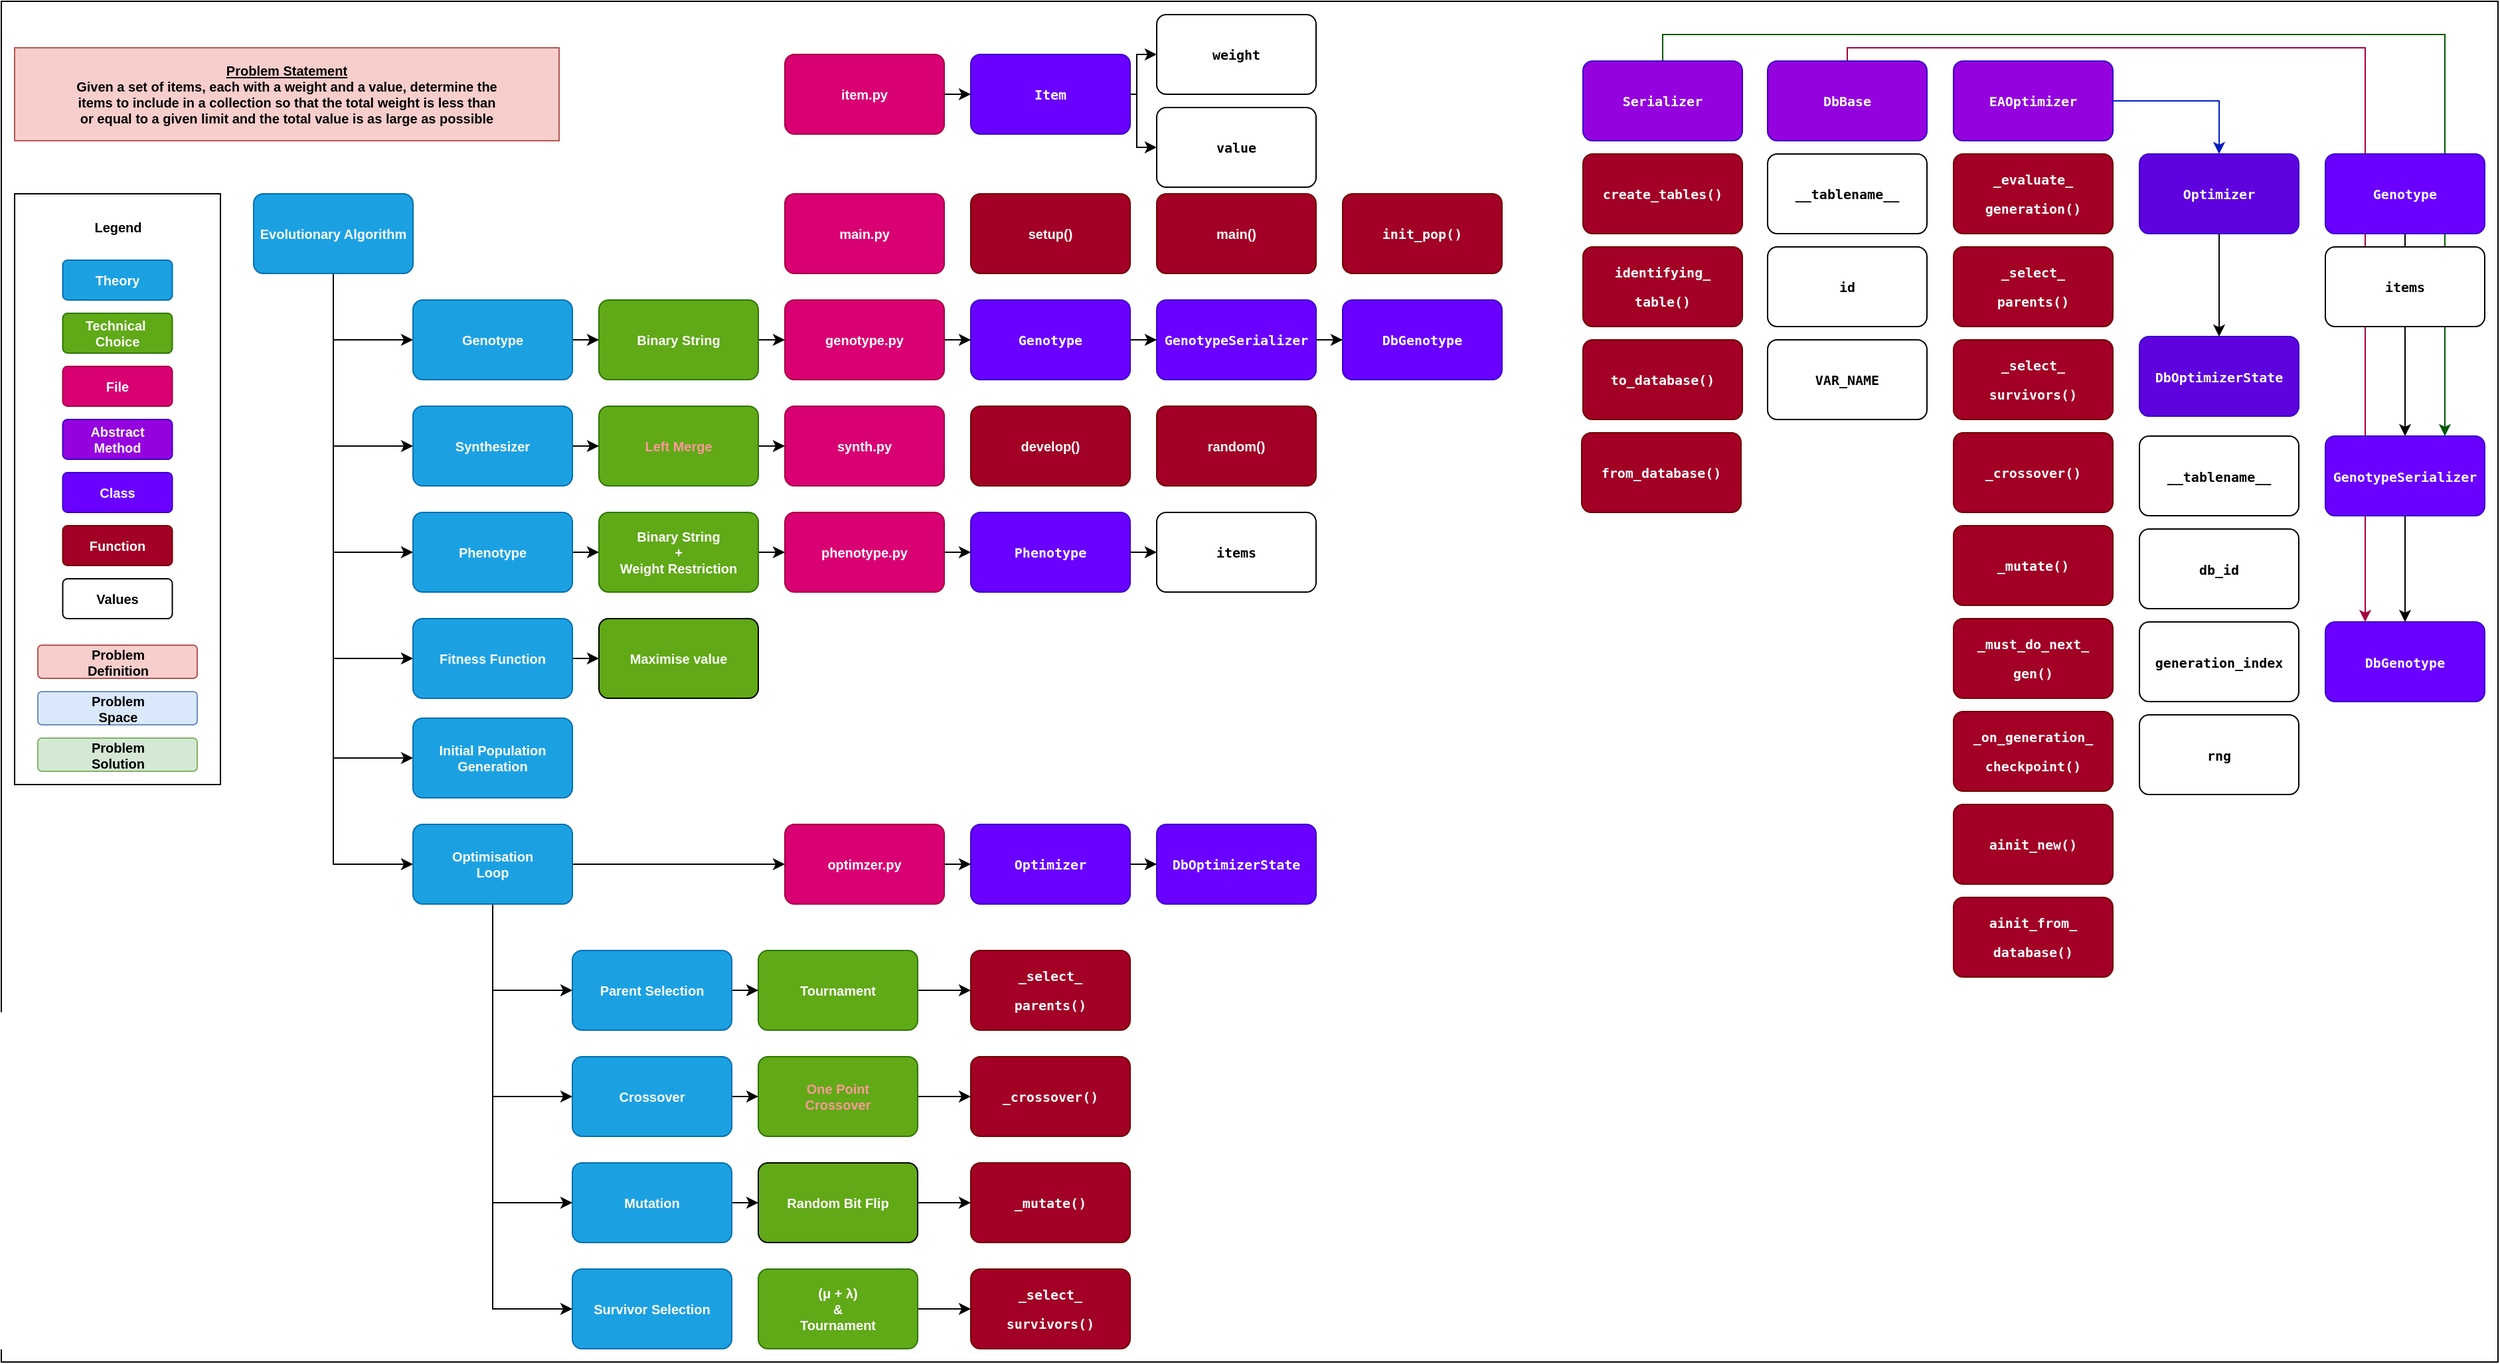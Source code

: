 <mxfile version="20.7.4" type="device"><diagram id="W5KjktX3n_wFIGLKSv_B" name="Page-1"><mxGraphModel dx="1010" dy="140" grid="1" gridSize="5" guides="1" tooltips="1" connect="1" arrows="1" fold="1" page="1" pageScale="1" pageWidth="827" pageHeight="1169" math="0" shadow="0"><root><mxCell id="0"/><mxCell id="1" parent="0"/><mxCell id="Mqz21ucd3RCRFGhX1ZIY-113" value="" style="whiteSpace=wrap;html=1;fontSize=10;fillColor=none;" vertex="1" parent="1"><mxGeometry x="-810" y="15" width="1880" height="1025" as="geometry"/></mxCell><mxCell id="VMSMrq-cr22wkOztkjRs-1" value="" style="whiteSpace=wrap;html=1;fontFamily=Helvetica;fontSize=10;fontStyle=1;arcSize=12;fillColor=default;" parent="1" vertex="1"><mxGeometry x="-800" y="160" width="155" height="445" as="geometry"/></mxCell><mxCell id="VMSMrq-cr22wkOztkjRs-2" style="edgeStyle=orthogonalEdgeStyle;rounded=0;orthogonalLoop=1;jettySize=auto;html=1;fontFamily=Helvetica;align=center;fontStyle=1;fontSize=10;arcSize=12;" parent="1" source="VMSMrq-cr22wkOztkjRs-11" target="VMSMrq-cr22wkOztkjRs-13" edge="1"><mxGeometry relative="1" as="geometry"><Array as="points"><mxPoint x="-560" y="270"/></Array></mxGeometry></mxCell><mxCell id="VMSMrq-cr22wkOztkjRs-3" style="edgeStyle=orthogonalEdgeStyle;rounded=0;orthogonalLoop=1;jettySize=auto;html=1;entryX=0;entryY=0.5;entryDx=0;entryDy=0;fontStyle=1;fontSize=10;arcSize=12;" parent="1" source="VMSMrq-cr22wkOztkjRs-11" target="VMSMrq-cr22wkOztkjRs-19" edge="1"><mxGeometry relative="1" as="geometry"/></mxCell><mxCell id="VMSMrq-cr22wkOztkjRs-4" style="edgeStyle=orthogonalEdgeStyle;rounded=0;orthogonalLoop=1;jettySize=auto;html=1;entryX=0;entryY=0.5;entryDx=0;entryDy=0;fontStyle=1;fontSize=10;arcSize=12;" parent="1" source="VMSMrq-cr22wkOztkjRs-11" target="VMSMrq-cr22wkOztkjRs-12" edge="1"><mxGeometry relative="1" as="geometry"/></mxCell><mxCell id="VMSMrq-cr22wkOztkjRs-5" style="edgeStyle=orthogonalEdgeStyle;rounded=0;orthogonalLoop=1;jettySize=auto;html=1;entryX=0;entryY=0.5;entryDx=0;entryDy=0;fontStyle=1;fontSize=10;arcSize=12;" parent="1" source="VMSMrq-cr22wkOztkjRs-11" target="VMSMrq-cr22wkOztkjRs-20" edge="1"><mxGeometry relative="1" as="geometry"/></mxCell><mxCell id="VMSMrq-cr22wkOztkjRs-10" style="edgeStyle=orthogonalEdgeStyle;rounded=0;orthogonalLoop=1;jettySize=auto;html=1;entryX=0;entryY=0.5;entryDx=0;entryDy=0;fontStyle=1;fontSize=10;arcSize=12;" parent="1" source="VMSMrq-cr22wkOztkjRs-11" target="VMSMrq-cr22wkOztkjRs-21" edge="1"><mxGeometry relative="1" as="geometry"/></mxCell><mxCell id="Mqz21ucd3RCRFGhX1ZIY-11" style="edgeStyle=orthogonalEdgeStyle;rounded=0;orthogonalLoop=1;jettySize=auto;html=1;entryX=0;entryY=0.5;entryDx=0;entryDy=0;fontSize=10;fontStyle=1" edge="1" parent="1" source="VMSMrq-cr22wkOztkjRs-11" target="Mqz21ucd3RCRFGhX1ZIY-6"><mxGeometry relative="1" as="geometry"/></mxCell><mxCell id="VMSMrq-cr22wkOztkjRs-11" value="Evolutionary Algorithm" style="rounded=1;whiteSpace=wrap;html=1;fontFamily=Helvetica;align=center;fontStyle=1;fontSize=10;fillColor=#1ba1e2;strokeColor=#006EAF;fontColor=#ffffff;arcSize=12;" parent="1" vertex="1"><mxGeometry x="-620" y="160" width="120" height="60" as="geometry"/></mxCell><mxCell id="Mqz21ucd3RCRFGhX1ZIY-69" value="" style="edgeStyle=orthogonalEdgeStyle;rounded=0;orthogonalLoop=1;jettySize=auto;html=1;fontSize=10;" edge="1" parent="1" source="VMSMrq-cr22wkOztkjRs-12" target="VMSMrq-cr22wkOztkjRs-38"><mxGeometry relative="1" as="geometry"/></mxCell><mxCell id="VMSMrq-cr22wkOztkjRs-12" value="Phenotype" style="rounded=1;whiteSpace=wrap;html=1;fontFamily=Helvetica;align=center;fontStyle=1;fontSize=10;fillColor=#1ba1e2;strokeColor=#006EAF;fontColor=#ffffff;arcSize=12;" parent="1" vertex="1"><mxGeometry x="-500" y="400" width="120" height="60" as="geometry"/></mxCell><mxCell id="Mqz21ucd3RCRFGhX1ZIY-67" value="" style="edgeStyle=orthogonalEdgeStyle;rounded=0;orthogonalLoop=1;jettySize=auto;html=1;fontSize=10;" edge="1" parent="1" source="VMSMrq-cr22wkOztkjRs-13" target="VMSMrq-cr22wkOztkjRs-39"><mxGeometry relative="1" as="geometry"/></mxCell><mxCell id="VMSMrq-cr22wkOztkjRs-13" value="Genotype" style="rounded=1;whiteSpace=wrap;html=1;fontFamily=Helvetica;align=center;fontStyle=1;fontSize=10;fillColor=#1ba1e2;strokeColor=#006EAF;fontColor=#ffffff;arcSize=12;" parent="1" vertex="1"><mxGeometry x="-500" y="240" width="120" height="60" as="geometry"/></mxCell><mxCell id="Mqz21ucd3RCRFGhX1ZIY-75" value="" style="edgeStyle=orthogonalEdgeStyle;rounded=0;orthogonalLoop=1;jettySize=auto;html=1;fontSize=10;" edge="1" parent="1" source="VMSMrq-cr22wkOztkjRs-14" target="VMSMrq-cr22wkOztkjRs-41"><mxGeometry relative="1" as="geometry"/></mxCell><mxCell id="VMSMrq-cr22wkOztkjRs-14" value="Crossover" style="rounded=1;whiteSpace=wrap;html=1;fontFamily=Helvetica;align=center;fontStyle=1;fontSize=10;fillColor=#1ba1e2;strokeColor=#006EAF;fontColor=#ffffff;arcSize=12;" parent="1" vertex="1"><mxGeometry x="-380" y="810" width="120" height="60" as="geometry"/></mxCell><mxCell id="VMSMrq-cr22wkOztkjRs-15" value="&lt;span style=&quot;font-size: 10px;&quot;&gt;Legend&lt;/span&gt;" style="text;html=1;strokeColor=none;fillColor=none;align=center;verticalAlign=middle;whiteSpace=wrap;rounded=0;fontFamily=Helvetica;fontSize=10;fontStyle=1;arcSize=12;" parent="1" vertex="1"><mxGeometry x="-752.5" y="170" width="60" height="30" as="geometry"/></mxCell><mxCell id="Mqz21ucd3RCRFGhX1ZIY-109" value="" style="edgeStyle=orthogonalEdgeStyle;rounded=0;orthogonalLoop=1;jettySize=auto;html=1;fontSize=10;" edge="1" parent="1" source="VMSMrq-cr22wkOztkjRs-16" target="Mqz21ucd3RCRFGhX1ZIY-108"><mxGeometry relative="1" as="geometry"/></mxCell><mxCell id="VMSMrq-cr22wkOztkjRs-16" value="Parent Selection" style="rounded=1;whiteSpace=wrap;html=1;fillColor=#1ba1e2;strokeColor=#006EAF;fontStyle=1;fontColor=#ffffff;fontSize=10;arcSize=12;" parent="1" vertex="1"><mxGeometry x="-380" y="730" width="120" height="60" as="geometry"/></mxCell><mxCell id="Mqz21ucd3RCRFGhX1ZIY-76" value="" style="edgeStyle=orthogonalEdgeStyle;rounded=0;orthogonalLoop=1;jettySize=auto;html=1;fontSize=10;" edge="1" parent="1" source="VMSMrq-cr22wkOztkjRs-17" target="VMSMrq-cr22wkOztkjRs-42"><mxGeometry relative="1" as="geometry"/></mxCell><mxCell id="VMSMrq-cr22wkOztkjRs-17" value="Mutation" style="rounded=1;whiteSpace=wrap;html=1;fillColor=#1ba1e2;strokeColor=#006EAF;fontStyle=1;fontColor=#ffffff;fontSize=10;arcSize=12;" parent="1" vertex="1"><mxGeometry x="-380" y="890" width="120" height="60" as="geometry"/></mxCell><mxCell id="VMSMrq-cr22wkOztkjRs-18" value="Survivor Selection" style="rounded=1;whiteSpace=wrap;html=1;fillColor=#1ba1e2;strokeColor=#006EAF;fontStyle=1;fontColor=#ffffff;fontSize=10;arcSize=12;" parent="1" vertex="1"><mxGeometry x="-380" y="970" width="120" height="60" as="geometry"/></mxCell><mxCell id="Mqz21ucd3RCRFGhX1ZIY-68" value="" style="edgeStyle=orthogonalEdgeStyle;rounded=0;orthogonalLoop=1;jettySize=auto;html=1;fontSize=10;" edge="1" parent="1" source="VMSMrq-cr22wkOztkjRs-19" target="VMSMrq-cr22wkOztkjRs-40"><mxGeometry relative="1" as="geometry"/></mxCell><mxCell id="VMSMrq-cr22wkOztkjRs-19" value="Synthesizer" style="rounded=1;whiteSpace=wrap;html=1;fillColor=#1ba1e2;strokeColor=#006EAF;fontStyle=1;fontColor=#ffffff;fontSize=10;arcSize=12;" parent="1" vertex="1"><mxGeometry x="-500" y="320" width="120" height="60" as="geometry"/></mxCell><mxCell id="VMSMrq-cr22wkOztkjRs-20" value="Initial Population Generation" style="rounded=1;whiteSpace=wrap;html=1;fillColor=#1ba1e2;strokeColor=#006EAF;fontStyle=1;fontColor=#ffffff;fontSize=10;arcSize=12;" parent="1" vertex="1"><mxGeometry x="-500" y="555" width="120" height="60" as="geometry"/></mxCell><mxCell id="Mqz21ucd3RCRFGhX1ZIY-70" value="" style="edgeStyle=orthogonalEdgeStyle;rounded=0;orthogonalLoop=1;jettySize=auto;html=1;fontSize=10;" edge="1" parent="1" source="VMSMrq-cr22wkOztkjRs-21" target="VMSMrq-cr22wkOztkjRs-52"><mxGeometry relative="1" as="geometry"/></mxCell><mxCell id="VMSMrq-cr22wkOztkjRs-21" value="Fitness Function" style="rounded=1;whiteSpace=wrap;html=1;fillColor=#1ba1e2;strokeColor=#006EAF;fontStyle=1;fontColor=#ffffff;fontSize=10;arcSize=12;" parent="1" vertex="1"><mxGeometry x="-500" y="480" width="120" height="60" as="geometry"/></mxCell><mxCell id="VMSMrq-cr22wkOztkjRs-24" value="Problem&lt;br&gt;Definition" style="rounded=1;whiteSpace=wrap;html=1;fillColor=#f8cecc;strokeColor=#b85450;fontStyle=1;labelBorderColor=none;fontSize=10;arcSize=12;" parent="1" vertex="1"><mxGeometry x="-782.5" y="500" width="120" height="25" as="geometry"/></mxCell><mxCell id="VMSMrq-cr22wkOztkjRs-36" value="&lt;span style=&quot;font-size: 10px;&quot;&gt;&lt;u style=&quot;font-size: 10px;&quot;&gt;Problem Statement&lt;/u&gt;&lt;/span&gt;&lt;br style=&quot;font-size: 10px;&quot;&gt;Given a set of items, each with a weight and a value, determine the &lt;br style=&quot;font-size: 10px;&quot;&gt;items to include in a collection so that the total weight is less than &lt;br style=&quot;font-size: 10px;&quot;&gt;or equal to a given limit and the total value is as large as possible" style="whiteSpace=wrap;html=1;fontStyle=1;fontSize=10;arcSize=12;fillColor=#f8cecc;strokeColor=#b85450;" parent="1" vertex="1"><mxGeometry x="-800" y="50" width="410" height="70" as="geometry"/></mxCell><mxCell id="Mqz21ucd3RCRFGhX1ZIY-73" value="" style="edgeStyle=orthogonalEdgeStyle;rounded=0;orthogonalLoop=1;jettySize=auto;html=1;fontSize=10;" edge="1" parent="1" source="VMSMrq-cr22wkOztkjRs-38" target="VMSMrq-cr22wkOztkjRs-43"><mxGeometry relative="1" as="geometry"/></mxCell><mxCell id="VMSMrq-cr22wkOztkjRs-38" value="Binary String&lt;br style=&quot;font-size: 10px;&quot;&gt;+ &lt;br style=&quot;font-size: 10px;&quot;&gt;Weight Restriction" style="rounded=1;whiteSpace=wrap;html=1;fillColor=#60a917;fontColor=#ffffff;strokeColor=#2D7600;fontStyle=1;fontSize=10;arcSize=12;" parent="1" vertex="1"><mxGeometry x="-360" y="400" width="120" height="60" as="geometry"/></mxCell><mxCell id="Mqz21ucd3RCRFGhX1ZIY-71" value="" style="edgeStyle=orthogonalEdgeStyle;rounded=0;orthogonalLoop=1;jettySize=auto;html=1;fontSize=10;" edge="1" parent="1" source="VMSMrq-cr22wkOztkjRs-39" target="VMSMrq-cr22wkOztkjRs-44"><mxGeometry relative="1" as="geometry"/></mxCell><mxCell id="VMSMrq-cr22wkOztkjRs-39" value="Binary String" style="rounded=1;whiteSpace=wrap;html=1;labelBorderColor=none;fontColor=#ffffff;fillColor=#60a917;strokeColor=#2D7600;fontSize=10;arcSize=12;fontStyle=1" parent="1" vertex="1"><mxGeometry x="-360" y="240" width="120" height="60" as="geometry"/></mxCell><mxCell id="Mqz21ucd3RCRFGhX1ZIY-72" value="" style="edgeStyle=orthogonalEdgeStyle;rounded=0;orthogonalLoop=1;jettySize=auto;html=1;fontSize=10;" edge="1" parent="1" source="VMSMrq-cr22wkOztkjRs-40" target="VMSMrq-cr22wkOztkjRs-46"><mxGeometry relative="1" as="geometry"/></mxCell><mxCell id="VMSMrq-cr22wkOztkjRs-40" value="Left Merge" style="rounded=1;whiteSpace=wrap;html=1;labelBorderColor=none;fontColor=#FF9999;fillColor=#60a917;strokeColor=#2D7600;fontSize=10;arcSize=12;fontStyle=1" parent="1" vertex="1"><mxGeometry x="-360" y="320" width="120" height="60" as="geometry"/></mxCell><mxCell id="Mqz21ucd3RCRFGhX1ZIY-98" value="" style="edgeStyle=orthogonalEdgeStyle;rounded=0;orthogonalLoop=1;jettySize=auto;html=1;fontSize=10;" edge="1" parent="1" source="VMSMrq-cr22wkOztkjRs-41" target="Mqz21ucd3RCRFGhX1ZIY-47"><mxGeometry relative="1" as="geometry"/></mxCell><mxCell id="VMSMrq-cr22wkOztkjRs-41" value="One Point&lt;br style=&quot;font-size: 10px;&quot;&gt;Crossover" style="rounded=1;whiteSpace=wrap;html=1;labelBorderColor=none;fontColor=#FF9999;fillColor=#61a916;strokeColor=#2D7600;fontSize=10;arcSize=12;fontStyle=1" parent="1" vertex="1"><mxGeometry x="-240" y="810" width="120" height="60" as="geometry"/></mxCell><mxCell id="Mqz21ucd3RCRFGhX1ZIY-99" value="" style="edgeStyle=orthogonalEdgeStyle;rounded=0;orthogonalLoop=1;jettySize=auto;html=1;fontSize=10;" edge="1" parent="1" source="VMSMrq-cr22wkOztkjRs-42" target="Mqz21ucd3RCRFGhX1ZIY-48"><mxGeometry relative="1" as="geometry"/></mxCell><mxCell id="VMSMrq-cr22wkOztkjRs-42" value="&lt;font color=&quot;#ffffff&quot; style=&quot;font-size: 10px;&quot;&gt;Random Bit Flip&lt;/font&gt;" style="rounded=1;whiteSpace=wrap;html=1;labelBorderColor=none;fontColor=#FF9999;fillColor=#61a916;fontSize=10;arcSize=12;fontStyle=1" parent="1" vertex="1"><mxGeometry x="-240" y="890" width="120" height="60" as="geometry"/></mxCell><mxCell id="Mqz21ucd3RCRFGhX1ZIY-82" value="" style="edgeStyle=orthogonalEdgeStyle;rounded=0;orthogonalLoop=1;jettySize=auto;html=1;fontSize=10;" edge="1" parent="1" source="VMSMrq-cr22wkOztkjRs-43" target="Mqz21ucd3RCRFGhX1ZIY-13"><mxGeometry relative="1" as="geometry"/></mxCell><mxCell id="VMSMrq-cr22wkOztkjRs-43" value="phenotype.py" style="rounded=1;whiteSpace=wrap;html=1;labelBorderColor=none;fontColor=#ffffff;fillColor=#d80073;strokeColor=#A50040;fontSize=10;arcSize=12;fontStyle=1" parent="1" vertex="1"><mxGeometry x="-220" y="400" width="120" height="60" as="geometry"/></mxCell><mxCell id="Mqz21ucd3RCRFGhX1ZIY-79" value="" style="edgeStyle=orthogonalEdgeStyle;rounded=0;orthogonalLoop=1;jettySize=auto;html=1;fontSize=10;" edge="1" parent="1" source="VMSMrq-cr22wkOztkjRs-44" target="Mqz21ucd3RCRFGhX1ZIY-14"><mxGeometry relative="1" as="geometry"/></mxCell><mxCell id="VMSMrq-cr22wkOztkjRs-44" value="genotype.py" style="rounded=1;whiteSpace=wrap;html=1;labelBorderColor=none;fontColor=#ffffff;fillColor=#d80073;strokeColor=#A50040;fontSize=10;arcSize=12;fontStyle=1" parent="1" vertex="1"><mxGeometry x="-220" y="240" width="120" height="60" as="geometry"/></mxCell><mxCell id="Mqz21ucd3RCRFGhX1ZIY-77" value="" style="edgeStyle=orthogonalEdgeStyle;rounded=0;orthogonalLoop=1;jettySize=auto;html=1;fontSize=10;" edge="1" parent="1" source="VMSMrq-cr22wkOztkjRs-45" target="Mqz21ucd3RCRFGhX1ZIY-12"><mxGeometry relative="1" as="geometry"/></mxCell><mxCell id="VMSMrq-cr22wkOztkjRs-45" value="item.py" style="rounded=1;whiteSpace=wrap;html=1;labelBorderColor=none;fontColor=#ffffff;fillColor=#d80073;strokeColor=#A50040;fontSize=10;arcSize=12;fontStyle=1" parent="1" vertex="1"><mxGeometry x="-220" y="55" width="120" height="60" as="geometry"/></mxCell><mxCell id="VMSMrq-cr22wkOztkjRs-46" value="synth.py" style="rounded=1;whiteSpace=wrap;html=1;labelBorderColor=none;fontColor=#ffffff;fillColor=#d80073;strokeColor=#A50040;fontSize=10;arcSize=12;fontStyle=1" parent="1" vertex="1"><mxGeometry x="-220" y="320" width="120" height="60" as="geometry"/></mxCell><mxCell id="VMSMrq-cr22wkOztkjRs-47" value="main.py" style="rounded=1;whiteSpace=wrap;html=1;labelBorderColor=none;fontColor=#ffffff;fillColor=#d80073;strokeColor=#A50040;fontSize=10;arcSize=12;fontStyle=1" parent="1" vertex="1"><mxGeometry x="-220" y="160" width="120" height="60" as="geometry"/></mxCell><mxCell id="VMSMrq-cr22wkOztkjRs-52" value="Maximise value" style="rounded=1;whiteSpace=wrap;html=1;labelBorderColor=none;fontColor=#FFFFFF;fillColor=#61a916;fontSize=10;arcSize=12;fontStyle=1" parent="1" vertex="1"><mxGeometry x="-360" y="480" width="120" height="60" as="geometry"/></mxCell><mxCell id="VMSMrq-cr22wkOztkjRs-53" value="setup()" style="rounded=1;whiteSpace=wrap;html=1;labelBorderColor=none;fontColor=#ffffff;fillColor=#a20025;strokeColor=#6F0000;fontSize=10;arcSize=12;fontStyle=1" parent="1" vertex="1"><mxGeometry x="-80" y="160" width="120" height="60" as="geometry"/></mxCell><mxCell id="VMSMrq-cr22wkOztkjRs-55" value="main()" style="rounded=1;whiteSpace=wrap;html=1;labelBorderColor=none;fontColor=#ffffff;fillColor=#a20025;strokeColor=#6F0000;fontSize=10;arcSize=12;fontStyle=1" parent="1" vertex="1"><mxGeometry x="60" y="160" width="120" height="60" as="geometry"/></mxCell><mxCell id="Mqz21ucd3RCRFGhX1ZIY-101" value="" style="edgeStyle=orthogonalEdgeStyle;rounded=0;orthogonalLoop=1;jettySize=auto;html=1;fontSize=10;" edge="1" parent="1" source="VMSMrq-cr22wkOztkjRs-57" target="Mqz21ucd3RCRFGhX1ZIY-3"><mxGeometry relative="1" as="geometry"/></mxCell><mxCell id="VMSMrq-cr22wkOztkjRs-57" value="&lt;pre style=&quot;font-size: 10px;&quot;&gt;&lt;span class=&quot;p&quot; style=&quot;font-size: 10px;&quot;&gt;&lt;/span&gt;&lt;span class=&quot;n&quot; style=&quot;font-size: 10px;&quot;&gt;Optimizer&lt;/span&gt;&lt;span class=&quot;p&quot; style=&quot;font-size: 10px;&quot;&gt;&lt;/span&gt;&lt;/pre&gt;" style="rounded=1;whiteSpace=wrap;html=1;labelBorderColor=none;fontColor=#ffffff;fillColor=#6a00ff;strokeColor=#3700CC;fontSize=10;arcSize=12;fontStyle=1" parent="1" vertex="1"><mxGeometry x="-80" y="635" width="120" height="60" as="geometry"/></mxCell><mxCell id="VMSMrq-cr22wkOztkjRs-58" value="&lt;pre style=&quot;font-size: 10px;&quot;&gt;&lt;span class=&quot;nf&quot; style=&quot;font-size: 10px;&quot;&gt;ainit_new()&lt;/span&gt;&lt;span class=&quot;p&quot; style=&quot;font-size: 10px;&quot;&gt;&lt;/span&gt;&lt;/pre&gt;" style="rounded=1;whiteSpace=wrap;html=1;labelBorderColor=none;fontColor=#ffffff;fillColor=#a20025;strokeColor=#6F0000;fontSize=10;arcSize=12;fontStyle=1" parent="1" vertex="1"><mxGeometry x="660" y="620" width="120" height="60" as="geometry"/></mxCell><mxCell id="VMSMrq-cr22wkOztkjRs-59" value="&lt;pre style=&quot;font-size: 10px;&quot;&gt;&lt;span class=&quot;nf&quot; style=&quot;font-size: 10px;&quot;&gt;ainit_from_&lt;/span&gt;&lt;/pre&gt;&lt;pre style=&quot;font-size: 10px;&quot;&gt;&lt;span class=&quot;nf&quot; style=&quot;font-size: 10px;&quot;&gt;database()&lt;/span&gt;&lt;span class=&quot;p&quot; style=&quot;font-size: 10px;&quot;&gt;&lt;/span&gt;&lt;/pre&gt;" style="rounded=1;whiteSpace=wrap;html=1;labelBorderColor=none;fontColor=#ffffff;fillColor=#a20025;strokeColor=#6F0000;fontSize=10;arcSize=12;fontStyle=1" parent="1" vertex="1"><mxGeometry x="660" y="690" width="120" height="60" as="geometry"/></mxCell><mxCell id="VMSMrq-cr22wkOztkjRs-60" value="&lt;pre style=&quot;font-size: 10px;&quot;&gt;&lt;span class=&quot;nf&quot; style=&quot;font-size: 10px;&quot;&gt;_evaluate_&lt;/span&gt;&lt;/pre&gt;&lt;pre style=&quot;font-size: 10px;&quot;&gt;&lt;span class=&quot;nf&quot; style=&quot;font-size: 10px;&quot;&gt;generation()&lt;/span&gt;&lt;span class=&quot;p&quot; style=&quot;font-size: 10px;&quot;&gt;&lt;/span&gt;&lt;/pre&gt;" style="rounded=1;whiteSpace=wrap;html=1;labelBorderColor=none;fontColor=#ffffff;fillColor=#a20025;strokeColor=#6F0000;fontSize=10;arcSize=12;fontStyle=1" parent="1" vertex="1"><mxGeometry x="660" y="130" width="120" height="60" as="geometry"/></mxCell><mxCell id="VMSMrq-cr22wkOztkjRs-61" value="&lt;pre style=&quot;font-size: 10px;&quot;&gt;&lt;span class=&quot;nf&quot; style=&quot;font-size: 10px;&quot;&gt;_select_&lt;/span&gt;&lt;/pre&gt;&lt;pre style=&quot;font-size: 10px;&quot;&gt;&lt;span class=&quot;nf&quot; style=&quot;font-size: 10px;&quot;&gt;parents()&lt;/span&gt;&lt;span class=&quot;p&quot; style=&quot;font-size: 10px;&quot;&gt;&lt;/span&gt;&lt;/pre&gt;" style="rounded=1;whiteSpace=wrap;html=1;labelBorderColor=none;fontColor=#ffffff;fillColor=#a20025;strokeColor=#6F0000;fontSize=10;arcSize=12;fontStyle=1" parent="1" vertex="1"><mxGeometry x="660" y="200" width="120" height="60" as="geometry"/></mxCell><mxCell id="VMSMrq-cr22wkOztkjRs-62" value="&lt;pre style=&quot;font-size: 10px;&quot;&gt;&lt;span class=&quot;nf&quot; style=&quot;font-size: 10px;&quot;&gt;_select_&lt;/span&gt;&lt;/pre&gt;&lt;pre style=&quot;font-size: 10px;&quot;&gt;&lt;span class=&quot;nf&quot; style=&quot;font-size: 10px;&quot;&gt;survivors()&lt;/span&gt;&lt;span class=&quot;p&quot; style=&quot;font-size: 10px;&quot;&gt;&lt;/span&gt;&lt;/pre&gt;" style="rounded=1;whiteSpace=wrap;html=1;labelBorderColor=none;fontColor=#ffffff;fillColor=#a20025;strokeColor=#6F0000;fontSize=10;arcSize=12;fontStyle=1" parent="1" vertex="1"><mxGeometry x="660" y="270" width="120" height="60" as="geometry"/></mxCell><mxCell id="VMSMrq-cr22wkOztkjRs-63" value="&lt;pre style=&quot;font-size: 10px;&quot;&gt;&lt;span class=&quot;nf&quot; style=&quot;font-size: 10px;&quot;&gt;_crossover()&lt;/span&gt;&lt;span class=&quot;p&quot; style=&quot;font-size: 10px;&quot;&gt;&lt;/span&gt;&lt;/pre&gt;" style="rounded=1;whiteSpace=wrap;html=1;labelBorderColor=none;fontColor=#ffffff;fillColor=#a20025;strokeColor=#6F0000;fontSize=10;arcSize=12;fontStyle=1" parent="1" vertex="1"><mxGeometry x="660" y="340" width="120" height="60" as="geometry"/></mxCell><mxCell id="VMSMrq-cr22wkOztkjRs-64" value="&lt;pre style=&quot;font-size: 10px;&quot;&gt;&lt;span class=&quot;nf&quot; style=&quot;font-size: 10px;&quot;&gt;_mutate()&lt;/span&gt;&lt;span class=&quot;p&quot; style=&quot;font-size: 10px;&quot;&gt;&lt;/span&gt;&lt;/pre&gt;" style="rounded=1;whiteSpace=wrap;html=1;labelBorderColor=none;fontColor=#ffffff;fillColor=#a20025;strokeColor=#6F0000;fontSize=10;arcSize=12;fontStyle=1" parent="1" vertex="1"><mxGeometry x="660" y="410" width="120" height="60" as="geometry"/></mxCell><mxCell id="VMSMrq-cr22wkOztkjRs-65" value="&lt;pre style=&quot;font-size: 10px;&quot;&gt;&lt;span class=&quot;nf&quot; style=&quot;font-size: 10px;&quot;&gt;_must_do_next_&lt;/span&gt;&lt;/pre&gt;&lt;pre style=&quot;font-size: 10px;&quot;&gt;&lt;span class=&quot;nf&quot; style=&quot;font-size: 10px;&quot;&gt;gen()&lt;/span&gt;&lt;span class=&quot;p&quot; style=&quot;font-size: 10px;&quot;&gt;&lt;/span&gt;&lt;/pre&gt;" style="rounded=1;whiteSpace=wrap;html=1;labelBorderColor=none;fontColor=#ffffff;fillColor=#a20025;strokeColor=#6F0000;fontSize=10;arcSize=12;fontStyle=1" parent="1" vertex="1"><mxGeometry x="660" y="480" width="120" height="60" as="geometry"/></mxCell><mxCell id="VMSMrq-cr22wkOztkjRs-66" value="&lt;pre style=&quot;font-size: 10px;&quot;&gt;&lt;span class=&quot;nf&quot; style=&quot;font-size: 10px;&quot;&gt;_on_generation_&lt;/span&gt;&lt;/pre&gt;&lt;pre style=&quot;font-size: 10px;&quot;&gt;&lt;span class=&quot;nf&quot; style=&quot;font-size: 10px;&quot;&gt;checkpoint()&lt;/span&gt;&lt;span class=&quot;p&quot; style=&quot;font-size: 10px;&quot;&gt;&lt;/span&gt;&lt;/pre&gt;" style="rounded=1;whiteSpace=wrap;html=1;labelBorderColor=none;fontColor=#ffffff;fillColor=#a20025;strokeColor=#6F0000;fontSize=10;arcSize=12;fontStyle=1" parent="1" vertex="1"><mxGeometry x="660" y="550" width="120" height="60" as="geometry"/></mxCell><mxCell id="Mqz21ucd3RCRFGhX1ZIY-1" value="&lt;pre style=&quot;font-size: 10px;&quot;&gt;&lt;span class=&quot;nf&quot; style=&quot;font-size: 10px;&quot;&gt;init_pop()&lt;/span&gt;&lt;span class=&quot;p&quot; style=&quot;font-size: 10px;&quot;&gt;&lt;/span&gt;&lt;/pre&gt;" style="rounded=1;whiteSpace=wrap;html=1;labelBorderColor=none;fontColor=#ffffff;fillColor=#a20025;strokeColor=#6F0000;fontSize=10;arcSize=12;fontStyle=1" vertex="1" parent="1"><mxGeometry x="200" y="160" width="120" height="60" as="geometry"/></mxCell><mxCell id="Mqz21ucd3RCRFGhX1ZIY-100" value="" style="edgeStyle=orthogonalEdgeStyle;rounded=0;orthogonalLoop=1;jettySize=auto;html=1;fontSize=10;" edge="1" parent="1" source="Mqz21ucd3RCRFGhX1ZIY-2" target="VMSMrq-cr22wkOztkjRs-57"><mxGeometry relative="1" as="geometry"/></mxCell><mxCell id="Mqz21ucd3RCRFGhX1ZIY-2" value="optimzer.py" style="rounded=1;whiteSpace=wrap;html=1;labelBorderColor=none;fontColor=#ffffff;fillColor=#d80073;strokeColor=#A50040;fontSize=10;arcSize=12;fontStyle=1" vertex="1" parent="1"><mxGeometry x="-220" y="635" width="120" height="60" as="geometry"/></mxCell><mxCell id="Mqz21ucd3RCRFGhX1ZIY-3" value="&lt;pre style=&quot;font-size: 10px;&quot;&gt;&lt;span class=&quot;nc&quot; style=&quot;font-size: 10px;&quot;&gt;DbOptimizerState&lt;/span&gt;&lt;span class=&quot;p&quot; style=&quot;font-size: 10px;&quot;&gt;&lt;/span&gt;&lt;/pre&gt;" style="rounded=1;whiteSpace=wrap;html=1;labelBorderColor=none;fontColor=#ffffff;fillColor=#6a00ff;strokeColor=#3700CC;fontSize=10;arcSize=12;fontStyle=1" vertex="1" parent="1"><mxGeometry x="60" y="635" width="120" height="60" as="geometry"/></mxCell><mxCell id="Mqz21ucd3RCRFGhX1ZIY-81" value="" style="edgeStyle=orthogonalEdgeStyle;rounded=0;orthogonalLoop=1;jettySize=auto;html=1;fontSize=10;" edge="1" parent="1" source="Mqz21ucd3RCRFGhX1ZIY-4" target="Mqz21ucd3RCRFGhX1ZIY-5"><mxGeometry relative="1" as="geometry"/></mxCell><mxCell id="Mqz21ucd3RCRFGhX1ZIY-4" value="&lt;pre style=&quot;font-size: 10px;&quot;&gt;&lt;span class=&quot;nc&quot; style=&quot;font-size: 10px;&quot;&gt;GenotypeSerializer&lt;/span&gt;&lt;span class=&quot;p&quot; style=&quot;font-size: 10px;&quot;&gt;&lt;/span&gt;&lt;/pre&gt;" style="rounded=1;whiteSpace=wrap;html=1;labelBorderColor=none;fontColor=#ffffff;fillColor=#6a00ff;strokeColor=#3700CC;fontSize=10;arcSize=12;fontStyle=1" vertex="1" parent="1"><mxGeometry x="60" y="240" width="120" height="60" as="geometry"/></mxCell><mxCell id="Mqz21ucd3RCRFGhX1ZIY-5" value="&lt;pre style=&quot;font-size: 10px;&quot;&gt;&lt;span class=&quot;nc&quot; style=&quot;font-size: 10px;&quot;&gt;DbGenotype&lt;/span&gt;&lt;span class=&quot;p&quot; style=&quot;font-size: 10px;&quot;&gt;&lt;/span&gt;&lt;/pre&gt;" style="rounded=1;whiteSpace=wrap;html=1;labelBorderColor=none;fontColor=#ffffff;fillColor=#6a00ff;strokeColor=#3700CC;fontSize=10;arcSize=12;fontStyle=1" vertex="1" parent="1"><mxGeometry x="200" y="240" width="120" height="60" as="geometry"/></mxCell><mxCell id="Mqz21ucd3RCRFGhX1ZIY-7" style="edgeStyle=orthogonalEdgeStyle;rounded=0;orthogonalLoop=1;jettySize=auto;html=1;entryX=0;entryY=0.5;entryDx=0;entryDy=0;fontSize=10;fontStyle=1" edge="1" parent="1" source="Mqz21ucd3RCRFGhX1ZIY-6" target="VMSMrq-cr22wkOztkjRs-16"><mxGeometry relative="1" as="geometry"/></mxCell><mxCell id="Mqz21ucd3RCRFGhX1ZIY-8" style="edgeStyle=orthogonalEdgeStyle;rounded=0;orthogonalLoop=1;jettySize=auto;html=1;entryX=0;entryY=0.5;entryDx=0;entryDy=0;fontSize=10;fontStyle=1" edge="1" parent="1" source="Mqz21ucd3RCRFGhX1ZIY-6" target="VMSMrq-cr22wkOztkjRs-14"><mxGeometry relative="1" as="geometry"/></mxCell><mxCell id="Mqz21ucd3RCRFGhX1ZIY-9" style="edgeStyle=orthogonalEdgeStyle;rounded=0;orthogonalLoop=1;jettySize=auto;html=1;entryX=0;entryY=0.5;entryDx=0;entryDy=0;fontSize=10;fontStyle=1" edge="1" parent="1" source="Mqz21ucd3RCRFGhX1ZIY-6" target="VMSMrq-cr22wkOztkjRs-17"><mxGeometry relative="1" as="geometry"/></mxCell><mxCell id="Mqz21ucd3RCRFGhX1ZIY-10" style="edgeStyle=orthogonalEdgeStyle;rounded=0;orthogonalLoop=1;jettySize=auto;html=1;entryX=0;entryY=0.5;entryDx=0;entryDy=0;fontSize=10;fontStyle=1" edge="1" parent="1" source="Mqz21ucd3RCRFGhX1ZIY-6" target="VMSMrq-cr22wkOztkjRs-18"><mxGeometry relative="1" as="geometry"/></mxCell><mxCell id="Mqz21ucd3RCRFGhX1ZIY-74" style="edgeStyle=orthogonalEdgeStyle;rounded=0;orthogonalLoop=1;jettySize=auto;html=1;fontSize=10;" edge="1" parent="1" source="Mqz21ucd3RCRFGhX1ZIY-6" target="Mqz21ucd3RCRFGhX1ZIY-2"><mxGeometry relative="1" as="geometry"/></mxCell><mxCell id="Mqz21ucd3RCRFGhX1ZIY-6" value="Optimisation&lt;br style=&quot;font-size: 10px;&quot;&gt;Loop" style="rounded=1;whiteSpace=wrap;html=1;fillColor=#1ba1e2;strokeColor=#006EAF;fontStyle=1;fontColor=#ffffff;fontSize=10;arcSize=12;" vertex="1" parent="1"><mxGeometry x="-500" y="635" width="120" height="60" as="geometry"/></mxCell><mxCell id="Mqz21ucd3RCRFGhX1ZIY-87" style="edgeStyle=orthogonalEdgeStyle;rounded=0;orthogonalLoop=1;jettySize=auto;html=1;entryX=0;entryY=0.5;entryDx=0;entryDy=0;fontSize=10;" edge="1" parent="1" source="Mqz21ucd3RCRFGhX1ZIY-12" target="Mqz21ucd3RCRFGhX1ZIY-54"><mxGeometry relative="1" as="geometry"><Array as="points"><mxPoint x="45" y="85"/><mxPoint x="45" y="125"/></Array></mxGeometry></mxCell><mxCell id="Mqz21ucd3RCRFGhX1ZIY-88" style="edgeStyle=orthogonalEdgeStyle;rounded=0;orthogonalLoop=1;jettySize=auto;html=1;entryX=0;entryY=0.5;entryDx=0;entryDy=0;fontSize=10;" edge="1" parent="1" source="Mqz21ucd3RCRFGhX1ZIY-12" target="Mqz21ucd3RCRFGhX1ZIY-55"><mxGeometry relative="1" as="geometry"><Array as="points"><mxPoint x="45" y="85"/><mxPoint x="45" y="55"/></Array></mxGeometry></mxCell><mxCell id="Mqz21ucd3RCRFGhX1ZIY-12" value="&lt;pre style=&quot;font-size: 10px;&quot;&gt;&lt;span class=&quot;nc&quot; style=&quot;font-size: 10px;&quot;&gt;Item&lt;/span&gt;&lt;span class=&quot;p&quot; style=&quot;font-size: 10px;&quot;&gt;&lt;/span&gt;&lt;/pre&gt;" style="rounded=1;whiteSpace=wrap;html=1;labelBorderColor=none;fontColor=#ffffff;fillColor=#6a00ff;strokeColor=#3700CC;fontSize=10;arcSize=12;fontStyle=1" vertex="1" parent="1"><mxGeometry x="-80" y="55" width="120" height="60" as="geometry"/></mxCell><mxCell id="Mqz21ucd3RCRFGhX1ZIY-89" value="" style="edgeStyle=orthogonalEdgeStyle;rounded=0;orthogonalLoop=1;jettySize=auto;html=1;fontSize=10;" edge="1" parent="1" source="Mqz21ucd3RCRFGhX1ZIY-13" target="Mqz21ucd3RCRFGhX1ZIY-61"><mxGeometry relative="1" as="geometry"/></mxCell><mxCell id="Mqz21ucd3RCRFGhX1ZIY-13" value="&lt;pre style=&quot;font-size: 10px;&quot;&gt;&lt;span class=&quot;nc&quot; style=&quot;font-size: 10px;&quot;&gt;Phenotype&lt;/span&gt;&lt;span class=&quot;p&quot; style=&quot;font-size: 10px;&quot;&gt;&lt;/span&gt;&lt;/pre&gt;" style="rounded=1;whiteSpace=wrap;html=1;labelBorderColor=none;fontColor=#ffffff;fillColor=#6a00ff;strokeColor=#3700CC;fontSize=10;arcSize=12;fontStyle=1" vertex="1" parent="1"><mxGeometry x="-80" y="400" width="120" height="60" as="geometry"/></mxCell><mxCell id="Mqz21ucd3RCRFGhX1ZIY-80" value="" style="edgeStyle=orthogonalEdgeStyle;rounded=0;orthogonalLoop=1;jettySize=auto;html=1;fontSize=10;" edge="1" parent="1" source="Mqz21ucd3RCRFGhX1ZIY-14" target="Mqz21ucd3RCRFGhX1ZIY-4"><mxGeometry relative="1" as="geometry"/></mxCell><mxCell id="Mqz21ucd3RCRFGhX1ZIY-14" value="&lt;pre style=&quot;font-size: 10px;&quot;&gt;&lt;span class=&quot;p&quot; style=&quot;font-size: 10px;&quot;&gt;&lt;/span&gt;&lt;span class=&quot;n&quot; style=&quot;font-size: 10px;&quot;&gt;Genotype&lt;/span&gt;&lt;span class=&quot;p&quot; style=&quot;font-size: 10px;&quot;&gt;&lt;/span&gt;&lt;/pre&gt;" style="rounded=1;whiteSpace=wrap;html=1;labelBorderColor=none;fontColor=#ffffff;fillColor=#6a00ff;strokeColor=#3700CC;fontSize=10;arcSize=12;fontStyle=1" vertex="1" parent="1"><mxGeometry x="-80" y="240" width="120" height="60" as="geometry"/></mxCell><mxCell id="Mqz21ucd3RCRFGhX1ZIY-16" value="Theory" style="rounded=1;whiteSpace=wrap;html=1;fontFamily=Helvetica;align=center;fontStyle=1;fontSize=10;fillColor=#1ba1e2;strokeColor=#006EAF;fontColor=#ffffff;arcSize=12;" vertex="1" parent="1"><mxGeometry x="-763.75" y="210" width="82.5" height="30" as="geometry"/></mxCell><mxCell id="Mqz21ucd3RCRFGhX1ZIY-19" value="Technical&amp;nbsp;&lt;br style=&quot;font-size: 10px;&quot;&gt;Choice" style="rounded=1;whiteSpace=wrap;html=1;fontFamily=Helvetica;align=center;fontStyle=1;fontSize=10;fillColor=#60a917;strokeColor=#2D7600;fontColor=#ffffff;arcSize=12;" vertex="1" parent="1"><mxGeometry x="-763.75" y="250" width="82.5" height="30" as="geometry"/></mxCell><mxCell id="Mqz21ucd3RCRFGhX1ZIY-20" value="File" style="rounded=1;whiteSpace=wrap;html=1;fontFamily=Helvetica;align=center;fontStyle=1;fontSize=10;fillColor=#d80073;strokeColor=#A50040;fontColor=#ffffff;arcSize=12;" vertex="1" parent="1"><mxGeometry x="-763.75" y="290" width="82.5" height="30" as="geometry"/></mxCell><mxCell id="Mqz21ucd3RCRFGhX1ZIY-21" value="Class" style="rounded=1;whiteSpace=wrap;html=1;fontFamily=Helvetica;align=center;fontStyle=1;fontSize=10;fillColor=#6a00ff;strokeColor=#3700CC;fontColor=#ffffff;arcSize=12;" vertex="1" parent="1"><mxGeometry x="-763.75" y="370" width="82.5" height="30" as="geometry"/></mxCell><mxCell id="Mqz21ucd3RCRFGhX1ZIY-22" value="Function" style="rounded=1;whiteSpace=wrap;html=1;fontFamily=Helvetica;align=center;fontStyle=1;fontSize=10;fillColor=#a20025;strokeColor=#6F0000;fontColor=#ffffff;arcSize=12;" vertex="1" parent="1"><mxGeometry x="-763.75" y="410" width="82.5" height="30" as="geometry"/></mxCell><mxCell id="Mqz21ucd3RCRFGhX1ZIY-23" value="Values" style="rounded=1;whiteSpace=wrap;html=1;fontFamily=Helvetica;align=center;fontStyle=1;fontSize=10;arcSize=12;" vertex="1" parent="1"><mxGeometry x="-763.75" y="450" width="82.5" height="30" as="geometry"/></mxCell><mxCell id="Mqz21ucd3RCRFGhX1ZIY-25" value="&lt;pre style=&quot;font-size: 10px;&quot;&gt;&lt;span class=&quot;nc&quot; style=&quot;font-size: 10px;&quot;&gt;DbOptimizerState&lt;/span&gt;&lt;span class=&quot;p&quot; style=&quot;font-size: 10px;&quot;&gt;&lt;/span&gt;&lt;/pre&gt;" style="rounded=1;whiteSpace=wrap;html=1;labelBorderColor=none;fontColor=#ffffff;fillColor=#5e03dd;strokeColor=#3700CC;fontSize=10;arcSize=12;fontStyle=1" vertex="1" parent="1"><mxGeometry x="800" y="267.5" width="120" height="60" as="geometry"/></mxCell><mxCell id="Mqz21ucd3RCRFGhX1ZIY-97" style="edgeStyle=orthogonalEdgeStyle;rounded=0;orthogonalLoop=1;jettySize=auto;html=1;entryX=0.75;entryY=0;entryDx=0;entryDy=0;fontSize=10;fillColor=#008a00;strokeColor=#005700;" edge="1" parent="1" source="Mqz21ucd3RCRFGhX1ZIY-32" target="Mqz21ucd3RCRFGhX1ZIY-26"><mxGeometry relative="1" as="geometry"><Array as="points"><mxPoint x="441" y="40"/><mxPoint x="1030" y="40"/></Array></mxGeometry></mxCell><mxCell id="Mqz21ucd3RCRFGhX1ZIY-32" value="&lt;pre style=&quot;font-size: 10px;&quot;&gt;&lt;span class=&quot;nc&quot; style=&quot;font-size: 10px;&quot;&gt;Serializer&lt;/span&gt;&lt;span class=&quot;p&quot; style=&quot;font-size: 10px;&quot;&gt;&lt;/span&gt;&lt;/pre&gt;" style="rounded=1;whiteSpace=wrap;html=1;labelBorderColor=none;fontColor=#ffffff;fillColor=#9402DD;strokeColor=#3700CC;fontSize=10;arcSize=12;fontStyle=1" vertex="1" parent="1"><mxGeometry x="381" y="60" width="120" height="60" as="geometry"/></mxCell><mxCell id="Mqz21ucd3RCRFGhX1ZIY-33" value="Abstract&lt;br&gt;Method" style="rounded=1;whiteSpace=wrap;html=1;fontFamily=Helvetica;align=center;fontStyle=1;fontSize=10;fillColor=#9402DD;strokeColor=#3700CC;fontColor=#ffffff;arcSize=12;" vertex="1" parent="1"><mxGeometry x="-763.75" y="330" width="82.5" height="30" as="geometry"/></mxCell><mxCell id="Mqz21ucd3RCRFGhX1ZIY-34" value="Problem&lt;br&gt;Solution" style="rounded=1;whiteSpace=wrap;html=1;fillColor=#d5e8d4;strokeColor=#82b366;fontStyle=1;labelBorderColor=none;fontSize=10;arcSize=12;" vertex="1" parent="1"><mxGeometry x="-782.5" y="570" width="120" height="25" as="geometry"/></mxCell><mxCell id="Mqz21ucd3RCRFGhX1ZIY-35" value="Problem&lt;br&gt;Space" style="rounded=1;whiteSpace=wrap;html=1;fillColor=#dae8fc;strokeColor=#6c8ebf;fontStyle=1;labelBorderColor=none;fontSize=10;arcSize=12;" vertex="1" parent="1"><mxGeometry x="-782.5" y="535" width="120" height="25" as="geometry"/></mxCell><mxCell id="Mqz21ucd3RCRFGhX1ZIY-36" value="&lt;pre style=&quot;&quot;&gt;create_tables()&lt;br&gt;&lt;/pre&gt;" style="rounded=1;whiteSpace=wrap;html=1;labelBorderColor=none;fontColor=#ffffff;fillColor=#a20025;strokeColor=#6F0000;fontSize=10;arcSize=12;fontStyle=1" vertex="1" parent="1"><mxGeometry x="381" y="130" width="120" height="60" as="geometry"/></mxCell><mxCell id="Mqz21ucd3RCRFGhX1ZIY-37" value="&lt;pre style=&quot;&quot;&gt;identifying_&lt;/pre&gt;&lt;pre style=&quot;&quot;&gt;table()&lt;br&gt;&lt;/pre&gt;" style="rounded=1;whiteSpace=wrap;html=1;labelBorderColor=none;fontColor=#ffffff;fillColor=#a20025;strokeColor=#6F0000;fontSize=10;arcSize=12;fontStyle=1" vertex="1" parent="1"><mxGeometry x="381" y="200" width="120" height="60" as="geometry"/></mxCell><mxCell id="Mqz21ucd3RCRFGhX1ZIY-38" value="&lt;pre style=&quot;&quot;&gt;to_database()&lt;br&gt;&lt;/pre&gt;" style="rounded=1;whiteSpace=wrap;html=1;labelBorderColor=none;fontColor=#ffffff;fillColor=#a20025;strokeColor=#6F0000;fontSize=10;arcSize=12;fontStyle=1" vertex="1" parent="1"><mxGeometry x="381" y="270" width="120" height="60" as="geometry"/></mxCell><mxCell id="Mqz21ucd3RCRFGhX1ZIY-39" value="&lt;pre style=&quot;&quot;&gt;from_database()&lt;br&gt;&lt;/pre&gt;" style="rounded=1;whiteSpace=wrap;html=1;labelBorderColor=none;fontColor=#ffffff;fillColor=#a20025;strokeColor=#6F0000;fontSize=10;arcSize=12;fontStyle=1" vertex="1" parent="1"><mxGeometry x="380" y="340" width="120" height="60" as="geometry"/></mxCell><mxCell id="Mqz21ucd3RCRFGhX1ZIY-41" value="&lt;pre style=&quot;&quot;&gt;id&lt;br&gt;&lt;/pre&gt;" style="rounded=1;whiteSpace=wrap;html=1;labelBorderColor=none;fontSize=10;arcSize=12;fontStyle=1" vertex="1" parent="1"><mxGeometry x="520" y="200" width="120" height="60" as="geometry"/></mxCell><mxCell id="Mqz21ucd3RCRFGhX1ZIY-42" value="&lt;pre style=&quot;&quot;&gt;VAR_NAME&lt;br&gt;&lt;/pre&gt;" style="rounded=1;whiteSpace=wrap;html=1;labelBorderColor=none;fontSize=10;arcSize=12;fontStyle=1" vertex="1" parent="1"><mxGeometry x="520" y="270" width="120" height="60" as="geometry"/></mxCell><mxCell id="Mqz21ucd3RCRFGhX1ZIY-43" value="&lt;pre style=&quot;&quot;&gt;__tablename__&lt;br&gt;&lt;/pre&gt;" style="rounded=1;whiteSpace=wrap;html=1;labelBorderColor=none;fontSize=10;arcSize=12;fontStyle=1" vertex="1" parent="1"><mxGeometry x="520" y="130" width="120" height="60" as="geometry"/></mxCell><mxCell id="Mqz21ucd3RCRFGhX1ZIY-46" value="&lt;pre style=&quot;font-size: 10px;&quot;&gt;&lt;span class=&quot;nf&quot; style=&quot;font-size: 10px;&quot;&gt;_select_&lt;/span&gt;&lt;/pre&gt;&lt;pre style=&quot;font-size: 10px;&quot;&gt;&lt;span class=&quot;nf&quot; style=&quot;font-size: 10px;&quot;&gt;parents()&lt;/span&gt;&lt;span class=&quot;p&quot; style=&quot;font-size: 10px;&quot;&gt;&lt;/span&gt;&lt;/pre&gt;" style="rounded=1;whiteSpace=wrap;html=1;labelBorderColor=none;fontColor=#ffffff;fillColor=#a20025;strokeColor=#6F0000;fontSize=10;arcSize=12;fontStyle=1" vertex="1" parent="1"><mxGeometry x="-80" y="730" width="120" height="60" as="geometry"/></mxCell><mxCell id="Mqz21ucd3RCRFGhX1ZIY-47" value="&lt;pre style=&quot;font-size: 10px;&quot;&gt;&lt;span class=&quot;nf&quot; style=&quot;font-size: 10px;&quot;&gt;_crossover()&lt;/span&gt;&lt;span class=&quot;p&quot; style=&quot;font-size: 10px;&quot;&gt;&lt;/span&gt;&lt;/pre&gt;" style="rounded=1;whiteSpace=wrap;html=1;labelBorderColor=none;fontColor=#ffffff;fillColor=#a20025;strokeColor=#6F0000;fontSize=10;arcSize=12;fontStyle=1" vertex="1" parent="1"><mxGeometry x="-80" y="810" width="120" height="60" as="geometry"/></mxCell><mxCell id="Mqz21ucd3RCRFGhX1ZIY-48" value="&lt;pre style=&quot;font-size: 10px;&quot;&gt;&lt;span class=&quot;nf&quot; style=&quot;font-size: 10px;&quot;&gt;_mutate()&lt;/span&gt;&lt;span class=&quot;p&quot; style=&quot;font-size: 10px;&quot;&gt;&lt;/span&gt;&lt;/pre&gt;" style="rounded=1;whiteSpace=wrap;html=1;labelBorderColor=none;fontColor=#ffffff;fillColor=#a20025;strokeColor=#6F0000;fontSize=10;arcSize=12;fontStyle=1" vertex="1" parent="1"><mxGeometry x="-80" y="890" width="120" height="60" as="geometry"/></mxCell><mxCell id="Mqz21ucd3RCRFGhX1ZIY-49" value="&lt;pre style=&quot;font-size: 10px;&quot;&gt;&lt;span class=&quot;nf&quot; style=&quot;font-size: 10px;&quot;&gt;_select_&lt;/span&gt;&lt;/pre&gt;&lt;pre style=&quot;font-size: 10px;&quot;&gt;&lt;span class=&quot;nf&quot; style=&quot;font-size: 10px;&quot;&gt;survivors()&lt;/span&gt;&lt;span class=&quot;p&quot; style=&quot;font-size: 10px;&quot;&gt;&lt;/span&gt;&lt;/pre&gt;" style="rounded=1;whiteSpace=wrap;html=1;labelBorderColor=none;fontColor=#ffffff;fillColor=#a20025;strokeColor=#6F0000;fontSize=10;arcSize=12;fontStyle=1" vertex="1" parent="1"><mxGeometry x="-80" y="970" width="120" height="60" as="geometry"/></mxCell><mxCell id="Mqz21ucd3RCRFGhX1ZIY-50" value="&lt;pre style=&quot;&quot;&gt;db_id&lt;br&gt;&lt;/pre&gt;" style="rounded=1;whiteSpace=wrap;html=1;labelBorderColor=none;fontSize=10;arcSize=12;fontStyle=1" vertex="1" parent="1"><mxGeometry x="800" y="412.5" width="120" height="60" as="geometry"/></mxCell><mxCell id="Mqz21ucd3RCRFGhX1ZIY-51" value="&lt;pre style=&quot;&quot;&gt;generation_index&lt;br&gt;&lt;/pre&gt;" style="rounded=1;whiteSpace=wrap;html=1;labelBorderColor=none;fontSize=10;arcSize=12;fontStyle=1" vertex="1" parent="1"><mxGeometry x="800" y="482.5" width="120" height="60" as="geometry"/></mxCell><mxCell id="Mqz21ucd3RCRFGhX1ZIY-52" value="&lt;pre style=&quot;&quot;&gt;__tablename__&lt;br&gt;&lt;/pre&gt;" style="rounded=1;whiteSpace=wrap;html=1;labelBorderColor=none;fontSize=10;arcSize=12;fontStyle=1" vertex="1" parent="1"><mxGeometry x="800" y="342.5" width="120" height="60" as="geometry"/></mxCell><mxCell id="Mqz21ucd3RCRFGhX1ZIY-53" value="&lt;pre style=&quot;&quot;&gt;rng&lt;br&gt;&lt;/pre&gt;" style="rounded=1;whiteSpace=wrap;html=1;labelBorderColor=none;fontSize=10;arcSize=12;fontStyle=1" vertex="1" parent="1"><mxGeometry x="800" y="552.5" width="120" height="60" as="geometry"/></mxCell><mxCell id="Mqz21ucd3RCRFGhX1ZIY-54" value="&lt;pre style=&quot;&quot;&gt;value&lt;br&gt;&lt;/pre&gt;" style="rounded=1;whiteSpace=wrap;html=1;labelBorderColor=none;fontSize=10;arcSize=12;fontStyle=1" vertex="1" parent="1"><mxGeometry x="60" y="95" width="120" height="60" as="geometry"/></mxCell><mxCell id="Mqz21ucd3RCRFGhX1ZIY-55" value="&lt;pre style=&quot;&quot;&gt;weight&lt;br&gt;&lt;/pre&gt;" style="rounded=1;whiteSpace=wrap;html=1;labelBorderColor=none;fontSize=10;arcSize=12;fontStyle=1" vertex="1" parent="1"><mxGeometry x="60" y="25" width="120" height="60" as="geometry"/></mxCell><mxCell id="Mqz21ucd3RCRFGhX1ZIY-104" style="edgeStyle=orthogonalEdgeStyle;rounded=0;orthogonalLoop=1;jettySize=auto;html=1;fontSize=10;" edge="1" parent="1" source="Mqz21ucd3RCRFGhX1ZIY-58" target="Mqz21ucd3RCRFGhX1ZIY-25"><mxGeometry relative="1" as="geometry"/></mxCell><mxCell id="Mqz21ucd3RCRFGhX1ZIY-58" value="&lt;pre style=&quot;font-size: 10px;&quot;&gt;&lt;span class=&quot;nc&quot; style=&quot;font-size: 10px;&quot;&gt;Optimizer&lt;/span&gt;&lt;span class=&quot;p&quot; style=&quot;font-size: 10px;&quot;&gt;&lt;/span&gt;&lt;/pre&gt;" style="rounded=1;whiteSpace=wrap;html=1;labelBorderColor=none;fontColor=#ffffff;fillColor=#5e03dd;strokeColor=#3700CC;fontSize=10;arcSize=12;fontStyle=1" vertex="1" parent="1"><mxGeometry x="800" y="130" width="120" height="60" as="geometry"/></mxCell><mxCell id="Mqz21ucd3RCRFGhX1ZIY-61" value="&lt;pre style=&quot;&quot;&gt;items&lt;/pre&gt;" style="rounded=1;whiteSpace=wrap;html=1;labelBorderColor=none;fontSize=10;arcSize=12;fontStyle=1" vertex="1" parent="1"><mxGeometry x="60" y="400" width="120" height="60" as="geometry"/></mxCell><mxCell id="Mqz21ucd3RCRFGhX1ZIY-27" value="&lt;pre style=&quot;font-size: 10px;&quot;&gt;&lt;span class=&quot;nc&quot; style=&quot;font-size: 10px;&quot;&gt;DbGenotype&lt;/span&gt;&lt;span class=&quot;p&quot; style=&quot;font-size: 10px;&quot;&gt;&lt;/span&gt;&lt;/pre&gt;" style="rounded=1;whiteSpace=wrap;html=1;labelBorderColor=none;fontColor=#ffffff;fillColor=#6a00ff;strokeColor=#3700CC;fontSize=10;arcSize=12;fontStyle=1" vertex="1" parent="1"><mxGeometry x="940" y="482.5" width="120" height="60" as="geometry"/></mxCell><mxCell id="Mqz21ucd3RCRFGhX1ZIY-95" style="edgeStyle=orthogonalEdgeStyle;rounded=0;orthogonalLoop=1;jettySize=auto;html=1;fontSize=10;fillColor=#0050ef;strokeColor=#001DBC;" edge="1" parent="1" source="Mqz21ucd3RCRFGhX1ZIY-24" target="Mqz21ucd3RCRFGhX1ZIY-58"><mxGeometry relative="1" as="geometry"/></mxCell><mxCell id="Mqz21ucd3RCRFGhX1ZIY-24" value="&lt;pre style=&quot;font-size: 10px;&quot;&gt;&lt;span class=&quot;p&quot; style=&quot;font-size: 10px;&quot;&gt;&lt;/span&gt;&lt;span class=&quot;n&quot; style=&quot;font-size: 10px;&quot;&gt;EAOptimizer&lt;/span&gt;&lt;span class=&quot;p&quot; style=&quot;font-size: 10px;&quot;&gt;&lt;/span&gt;&lt;/pre&gt;" style="rounded=1;whiteSpace=wrap;html=1;labelBorderColor=none;fontColor=#ffffff;fillColor=#9402DD;strokeColor=#3700CC;fontSize=10;arcSize=12;fontStyle=1" vertex="1" parent="1"><mxGeometry x="660" y="60" width="120" height="60" as="geometry"/></mxCell><mxCell id="Mqz21ucd3RCRFGhX1ZIY-96" style="edgeStyle=orthogonalEdgeStyle;rounded=0;orthogonalLoop=1;jettySize=auto;html=1;fontSize=10;fillColor=#d80073;strokeColor=#A50040;" edge="1" parent="1" source="Mqz21ucd3RCRFGhX1ZIY-40" target="Mqz21ucd3RCRFGhX1ZIY-27"><mxGeometry relative="1" as="geometry"><Array as="points"><mxPoint x="580" y="50"/><mxPoint x="970" y="50"/></Array></mxGeometry></mxCell><mxCell id="Mqz21ucd3RCRFGhX1ZIY-40" value="&lt;pre style=&quot;font-size: 10px;&quot;&gt;&lt;span class=&quot;nc&quot; style=&quot;font-size: 10px;&quot;&gt;DbBase&lt;/span&gt;&lt;span class=&quot;p&quot; style=&quot;font-size: 10px;&quot;&gt;&lt;/span&gt;&lt;/pre&gt;" style="rounded=1;whiteSpace=wrap;html=1;labelBorderColor=none;fontColor=#ffffff;fillColor=#9402DD;strokeColor=#3700CC;fontSize=10;arcSize=12;fontStyle=1" vertex="1" parent="1"><mxGeometry x="520" y="60" width="120" height="60" as="geometry"/></mxCell><mxCell id="Mqz21ucd3RCRFGhX1ZIY-83" value="develop()" style="rounded=1;whiteSpace=wrap;html=1;labelBorderColor=none;fontColor=#ffffff;fillColor=#a20025;strokeColor=#6F0000;fontSize=10;arcSize=12;fontStyle=1" vertex="1" parent="1"><mxGeometry x="-80" y="320" width="120" height="60" as="geometry"/></mxCell><mxCell id="Mqz21ucd3RCRFGhX1ZIY-84" value="random()" style="rounded=1;whiteSpace=wrap;html=1;labelBorderColor=none;fontColor=#ffffff;fillColor=#a20025;strokeColor=#6F0000;fontSize=10;arcSize=12;fontStyle=1" vertex="1" parent="1"><mxGeometry x="60" y="320" width="120" height="60" as="geometry"/></mxCell><mxCell id="Mqz21ucd3RCRFGhX1ZIY-105" style="edgeStyle=orthogonalEdgeStyle;rounded=0;orthogonalLoop=1;jettySize=auto;html=1;fontSize=10;" edge="1" parent="1" source="Mqz21ucd3RCRFGhX1ZIY-30" target="Mqz21ucd3RCRFGhX1ZIY-26"><mxGeometry relative="1" as="geometry"/></mxCell><mxCell id="Mqz21ucd3RCRFGhX1ZIY-30" value="&lt;pre style=&quot;font-size: 10px;&quot;&gt;&lt;span class=&quot;p&quot; style=&quot;font-size: 10px;&quot;&gt;&lt;/span&gt;&lt;span class=&quot;n&quot; style=&quot;font-size: 10px;&quot;&gt;Genotype&lt;/span&gt;&lt;span class=&quot;p&quot; style=&quot;font-size: 10px;&quot;&gt;&lt;/span&gt;&lt;/pre&gt;" style="rounded=1;whiteSpace=wrap;html=1;labelBorderColor=none;fontColor=#ffffff;fillColor=#6a00ff;strokeColor=#3700CC;fontSize=10;arcSize=12;fontStyle=1" vertex="1" parent="1"><mxGeometry x="940" y="130" width="120" height="60" as="geometry"/></mxCell><mxCell id="Mqz21ucd3RCRFGhX1ZIY-60" value="&lt;pre style=&quot;&quot;&gt;items&lt;/pre&gt;" style="rounded=1;whiteSpace=wrap;html=1;labelBorderColor=none;fontSize=10;arcSize=12;fontStyle=1" vertex="1" parent="1"><mxGeometry x="940" y="200" width="120" height="60" as="geometry"/></mxCell><mxCell id="Mqz21ucd3RCRFGhX1ZIY-106" style="edgeStyle=orthogonalEdgeStyle;rounded=0;orthogonalLoop=1;jettySize=auto;html=1;fontSize=10;" edge="1" parent="1" source="Mqz21ucd3RCRFGhX1ZIY-26" target="Mqz21ucd3RCRFGhX1ZIY-27"><mxGeometry relative="1" as="geometry"/></mxCell><mxCell id="Mqz21ucd3RCRFGhX1ZIY-26" value="&lt;pre style=&quot;font-size: 10px;&quot;&gt;&lt;span class=&quot;nc&quot; style=&quot;font-size: 10px;&quot;&gt;GenotypeSerializer&lt;/span&gt;&lt;span class=&quot;p&quot; style=&quot;font-size: 10px;&quot;&gt;&lt;/span&gt;&lt;/pre&gt;" style="rounded=1;whiteSpace=wrap;html=1;labelBorderColor=none;fontColor=#ffffff;fillColor=#6a00ff;strokeColor=#3700CC;fontSize=10;arcSize=12;fontStyle=1" vertex="1" parent="1"><mxGeometry x="940" y="342.5" width="120" height="60" as="geometry"/></mxCell><mxCell id="Mqz21ucd3RCRFGhX1ZIY-112" value="" style="edgeStyle=orthogonalEdgeStyle;rounded=0;orthogonalLoop=1;jettySize=auto;html=1;fontSize=10;" edge="1" parent="1" source="Mqz21ucd3RCRFGhX1ZIY-108" target="Mqz21ucd3RCRFGhX1ZIY-46"><mxGeometry relative="1" as="geometry"/></mxCell><mxCell id="Mqz21ucd3RCRFGhX1ZIY-108" value="Tournament" style="rounded=1;whiteSpace=wrap;html=1;labelBorderColor=none;fontSize=10;arcSize=12;fontStyle=1;fillColor=#60a917;fontColor=#ffffff;strokeColor=#2D7600;" vertex="1" parent="1"><mxGeometry x="-240" y="730" width="120" height="60" as="geometry"/></mxCell><mxCell id="Mqz21ucd3RCRFGhX1ZIY-111" value="" style="edgeStyle=orthogonalEdgeStyle;rounded=0;orthogonalLoop=1;jettySize=auto;html=1;fontSize=10;" edge="1" parent="1" source="Mqz21ucd3RCRFGhX1ZIY-110" target="Mqz21ucd3RCRFGhX1ZIY-49"><mxGeometry relative="1" as="geometry"/></mxCell><mxCell id="Mqz21ucd3RCRFGhX1ZIY-110" value="(&lt;b&gt;μ +&amp;nbsp;&lt;/b&gt;λ)&lt;br&gt;&amp;amp;&lt;br&gt;Tournament" style="rounded=1;whiteSpace=wrap;html=1;labelBorderColor=none;fontSize=10;arcSize=12;fontStyle=1;fillColor=#60a917;fontColor=#ffffff;strokeColor=#2D7600;" vertex="1" parent="1"><mxGeometry x="-240" y="970" width="120" height="60" as="geometry"/></mxCell></root></mxGraphModel></diagram></mxfile>